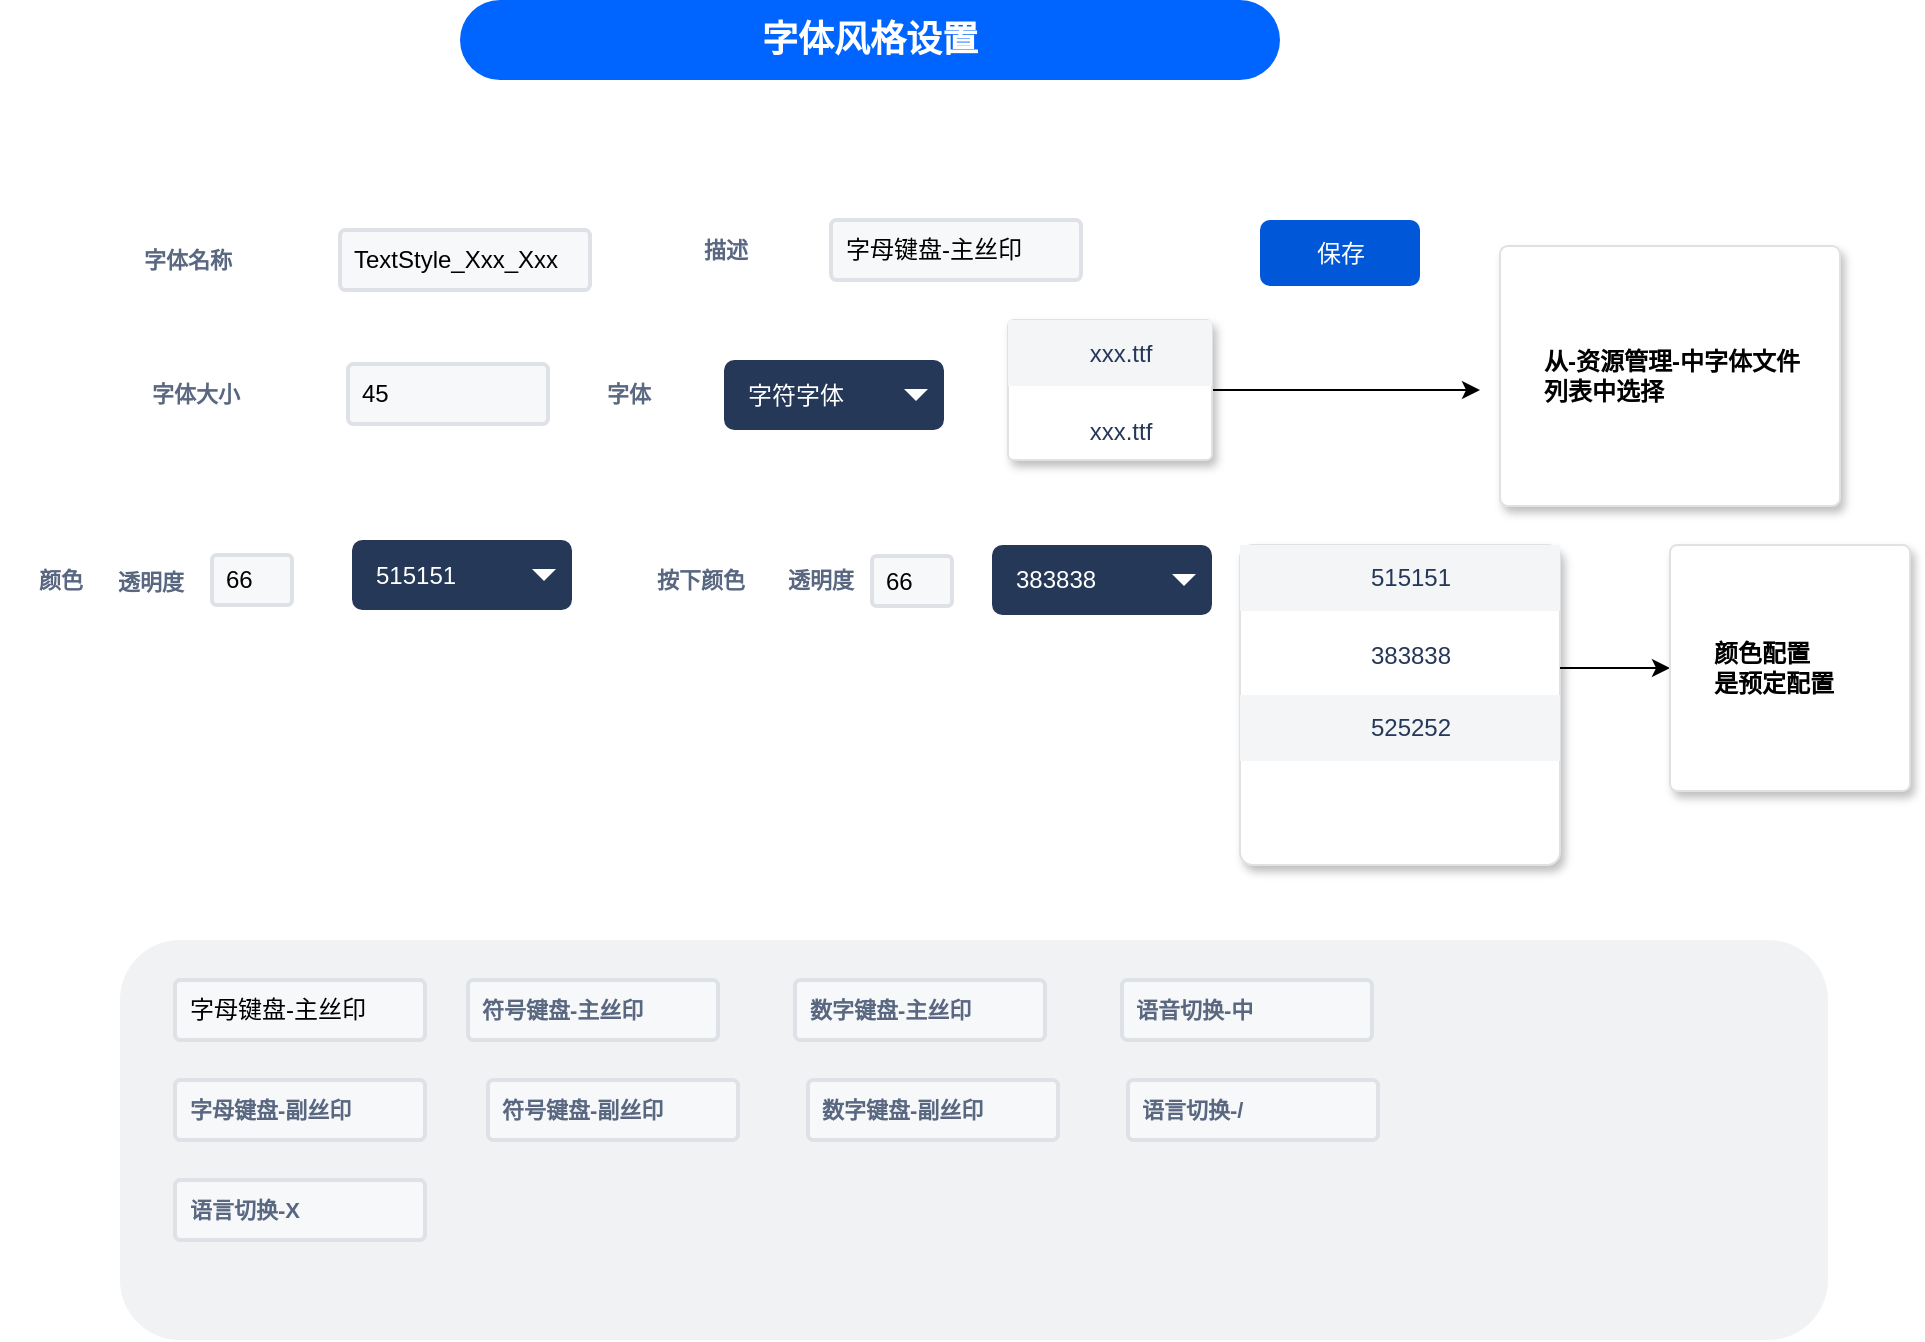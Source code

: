 <mxfile version="12.3.5" type="github" pages="1">
  <diagram id="-xnqDO5uDrapk-A6JrnL" name="第 1 页">
    <mxGraphModel dx="1038" dy="572" grid="1" gridSize="10" guides="1" tooltips="1" connect="1" arrows="1" fold="1" page="1" pageScale="1" pageWidth="2339" pageHeight="3300" math="0" shadow="0">
      <root>
        <mxCell id="0"/>
        <mxCell id="1" parent="0"/>
        <mxCell id="E_ACQnhVHgZpY5XNoCvP-15" value="字体大小" style="fillColor=none;strokeColor=none;html=1;fontSize=11;fontStyle=0;align=left;fontColor=#596780;fontStyle=1;fontSize=11" parent="1" vertex="1">
          <mxGeometry x="84" y="207" width="60" height="20" as="geometry"/>
        </mxCell>
        <mxCell id="E_ACQnhVHgZpY5XNoCvP-16" value="45" style="rounded=1;arcSize=9;fillColor=#F7F8F9;align=left;spacingLeft=5;strokeColor=#DEE1E6;html=1;strokeWidth=2;fontSize=12" parent="1" vertex="1">
          <mxGeometry x="184" y="202" width="100" height="30" as="geometry"/>
        </mxCell>
        <mxCell id="E_ACQnhVHgZpY5XNoCvP-40" value="字符字体" style="rounded=1;fillColor=#253858;strokeColor=none;html=1;fontColor=#ffffff;align=left;fontSize=12;spacingLeft=10" parent="1" vertex="1">
          <mxGeometry x="372" y="200" width="110" height="35" as="geometry"/>
        </mxCell>
        <mxCell id="E_ACQnhVHgZpY5XNoCvP-41" value="" style="shape=triangle;direction=south;fillColor=#ffffff;strokeColor=none;html=1" parent="E_ACQnhVHgZpY5XNoCvP-40" vertex="1">
          <mxGeometry x="1" y="0.5" width="12" height="6" relative="1" as="geometry">
            <mxPoint x="-20" y="-3" as="offset"/>
          </mxGeometry>
        </mxCell>
        <mxCell id="91r5-gFKFPTO61zWIt9e-17" style="edgeStyle=orthogonalEdgeStyle;rounded=0;orthogonalLoop=1;jettySize=auto;html=1;" edge="1" parent="1" source="E_ACQnhVHgZpY5XNoCvP-42">
          <mxGeometry relative="1" as="geometry">
            <mxPoint x="750" y="215" as="targetPoint"/>
          </mxGeometry>
        </mxCell>
        <mxCell id="E_ACQnhVHgZpY5XNoCvP-42" value="" style="rounded=1;fillColor=#ffffff;strokeColor=#DFE1E5;shadow=1;html=1;arcSize=4;align=center;" parent="1" vertex="1">
          <mxGeometry x="514" y="180" width="102" height="70" as="geometry"/>
        </mxCell>
        <mxCell id="E_ACQnhVHgZpY5XNoCvP-43" value="xxx.ttf" style="rounded=0;fillColor=#F4F5F7;strokeColor=none;shadow=0;html=1;align=center;fontSize=12;spacingLeft=10;fontColor=#253858;resizeWidth=1" parent="E_ACQnhVHgZpY5XNoCvP-42" vertex="1">
          <mxGeometry width="102" height="33" relative="1" as="geometry">
            <mxPoint as="offset"/>
          </mxGeometry>
        </mxCell>
        <mxCell id="E_ACQnhVHgZpY5XNoCvP-44" value="xxx.ttf" style="rounded=0;fillColor=none;strokeColor=none;shadow=0;html=1;align=center;fontSize=12;spacingLeft=10;fontColor=#253858;resizeWidth=1" parent="E_ACQnhVHgZpY5XNoCvP-42" vertex="1">
          <mxGeometry width="102" height="33" relative="1" as="geometry">
            <mxPoint y="39" as="offset"/>
          </mxGeometry>
        </mxCell>
        <mxCell id="E_ACQnhVHgZpY5XNoCvP-45" value="字体" style="fillColor=none;strokeColor=none;html=1;fontSize=11;fontStyle=0;align=center;fontColor=#596780;fontStyle=1;fontSize=11" parent="1" vertex="1">
          <mxGeometry x="294" y="207" width="60" height="20" as="geometry"/>
        </mxCell>
        <mxCell id="E_ACQnhVHgZpY5XNoCvP-46" value="515151" style="rounded=1;fillColor=#253858;strokeColor=none;html=1;fontColor=#ffffff;align=left;fontSize=12;spacingLeft=10" parent="1" vertex="1">
          <mxGeometry x="186" y="290" width="110" height="35" as="geometry"/>
        </mxCell>
        <mxCell id="E_ACQnhVHgZpY5XNoCvP-47" value="" style="shape=triangle;direction=south;fillColor=#ffffff;strokeColor=none;html=1" parent="E_ACQnhVHgZpY5XNoCvP-46" vertex="1">
          <mxGeometry x="1" y="0.5" width="12" height="6" relative="1" as="geometry">
            <mxPoint x="-20" y="-3" as="offset"/>
          </mxGeometry>
        </mxCell>
        <mxCell id="E_ACQnhVHgZpY5XNoCvP-48" value="透明度" style="fillColor=none;strokeColor=none;html=1;fontSize=11;fontStyle=0;align=center;fontColor=#596780;fontStyle=1;fontSize=11" parent="1" vertex="1">
          <mxGeometry x="55" y="300.5" width="60" height="20" as="geometry"/>
        </mxCell>
        <mxCell id="E_ACQnhVHgZpY5XNoCvP-49" value="383838" style="rounded=1;fillColor=#253858;strokeColor=none;html=1;fontColor=#ffffff;align=left;fontSize=12;spacingLeft=10" parent="1" vertex="1">
          <mxGeometry x="506" y="292.5" width="110" height="35" as="geometry"/>
        </mxCell>
        <mxCell id="E_ACQnhVHgZpY5XNoCvP-50" value="" style="shape=triangle;direction=south;fillColor=#ffffff;strokeColor=none;html=1" parent="E_ACQnhVHgZpY5XNoCvP-49" vertex="1">
          <mxGeometry x="1" y="0.5" width="12" height="6" relative="1" as="geometry">
            <mxPoint x="-20" y="-3" as="offset"/>
          </mxGeometry>
        </mxCell>
        <mxCell id="E_ACQnhVHgZpY5XNoCvP-51" value="按下颜色" style="fillColor=none;strokeColor=none;html=1;fontSize=11;fontStyle=0;align=center;fontColor=#596780;fontStyle=1;fontSize=11" parent="1" vertex="1">
          <mxGeometry x="330" y="300" width="60" height="20" as="geometry"/>
        </mxCell>
        <mxCell id="E_ACQnhVHgZpY5XNoCvP-52" value="66" style="rounded=1;arcSize=9;fillColor=#F7F8F9;align=left;spacingLeft=5;strokeColor=#DEE1E6;html=1;strokeWidth=2;fontSize=12" parent="1" vertex="1">
          <mxGeometry x="446" y="298" width="40" height="25" as="geometry"/>
        </mxCell>
        <mxCell id="E_ACQnhVHgZpY5XNoCvP-53" value="66" style="rounded=1;arcSize=9;fillColor=#F7F8F9;align=left;spacingLeft=5;strokeColor=#DEE1E6;html=1;strokeWidth=2;fontSize=12" parent="1" vertex="1">
          <mxGeometry x="116" y="297.5" width="40" height="25" as="geometry"/>
        </mxCell>
        <mxCell id="E_ACQnhVHgZpY5XNoCvP-54" value="" style="rounded=1;fillColor=#ffffff;strokeColor=#DFE1E5;shadow=1;html=1;arcSize=4;align=center;" parent="1" vertex="1">
          <mxGeometry x="630" y="292.5" width="160" height="160" as="geometry"/>
        </mxCell>
        <mxCell id="E_ACQnhVHgZpY5XNoCvP-55" value="515151" style="rounded=0;fillColor=#F4F5F7;strokeColor=none;shadow=0;html=1;align=center;fontSize=12;spacingLeft=10;fontColor=#253858;resizeWidth=1" parent="E_ACQnhVHgZpY5XNoCvP-54" vertex="1">
          <mxGeometry width="160" height="33" relative="1" as="geometry">
            <mxPoint as="offset"/>
          </mxGeometry>
        </mxCell>
        <mxCell id="E_ACQnhVHgZpY5XNoCvP-56" value="383838" style="rounded=0;fillColor=none;strokeColor=none;shadow=0;html=1;align=center;fontSize=12;spacingLeft=10;fontColor=#253858;resizeWidth=1" parent="E_ACQnhVHgZpY5XNoCvP-54" vertex="1">
          <mxGeometry width="160" height="33" relative="1" as="geometry">
            <mxPoint y="39" as="offset"/>
          </mxGeometry>
        </mxCell>
        <mxCell id="E_ACQnhVHgZpY5XNoCvP-61" value="525252" style="rounded=0;fillColor=#F4F5F7;strokeColor=none;shadow=0;html=1;align=center;fontSize=12;spacingLeft=10;fontColor=#253858;resizeWidth=1" parent="E_ACQnhVHgZpY5XNoCvP-54" vertex="1">
          <mxGeometry y="75" width="160" height="33" as="geometry">
            <mxPoint as="offset"/>
          </mxGeometry>
        </mxCell>
        <mxCell id="91r5-gFKFPTO61zWIt9e-22" style="edgeStyle=orthogonalEdgeStyle;rounded=0;orthogonalLoop=1;jettySize=auto;html=1;entryX=0;entryY=0.5;entryDx=0;entryDy=0;" edge="1" parent="E_ACQnhVHgZpY5XNoCvP-54" source="E_ACQnhVHgZpY5XNoCvP-56" target="91r5-gFKFPTO61zWIt9e-18">
          <mxGeometry relative="1" as="geometry">
            <Array as="points">
              <mxPoint x="190" y="61"/>
            </Array>
          </mxGeometry>
        </mxCell>
        <mxCell id="E_ACQnhVHgZpY5XNoCvP-62" value="颜色" style="fillColor=none;strokeColor=none;html=1;fontSize=11;fontStyle=0;align=center;fontColor=#596780;fontStyle=1;fontSize=11" parent="1" vertex="1">
          <mxGeometry x="10" y="300" width="60" height="20" as="geometry"/>
        </mxCell>
        <mxCell id="E_ACQnhVHgZpY5XNoCvP-63" value="透明度" style="fillColor=none;strokeColor=none;html=1;fontSize=11;fontStyle=0;align=center;fontColor=#596780;fontStyle=1;fontSize=11" parent="1" vertex="1">
          <mxGeometry x="390" y="300" width="60" height="20" as="geometry"/>
        </mxCell>
        <mxCell id="E_ACQnhVHgZpY5XNoCvP-64" value="" style="rounded=1;align=center;fillColor=#F1F2F4;strokeColor=none;html=1;fontColor=#596780;fontSize=12" parent="1" vertex="1">
          <mxGeometry x="70" y="490" width="854" height="200" as="geometry"/>
        </mxCell>
        <mxCell id="E_ACQnhVHgZpY5XNoCvP-65" value="保存" style="rounded=1;fillColor=#0057D8;align=center;strokeColor=none;html=1;fontColor=#ffffff;fontSize=12" parent="1" vertex="1">
          <mxGeometry x="640" y="130" width="80" height="33" as="geometry"/>
        </mxCell>
        <mxCell id="91r5-gFKFPTO61zWIt9e-1" value="字体风格设置" style="rounded=1;fillColor=#0065FF;strokeColor=none;html=1;fontColor=#ffffff;align=center;verticalAlign=middle;whiteSpace=wrap;fontSize=18;fontStyle=1;arcSize=50" vertex="1" parent="1">
          <mxGeometry x="240" y="20" width="410" height="40" as="geometry"/>
        </mxCell>
        <mxCell id="91r5-gFKFPTO61zWIt9e-2" value="TextStyle_Xxx_Xxx" style="rounded=1;arcSize=9;fillColor=#F7F8F9;align=left;spacingLeft=5;strokeColor=#DEE1E6;html=1;strokeWidth=2;fontSize=12" vertex="1" parent="1">
          <mxGeometry x="180" y="135" width="125" height="30" as="geometry"/>
        </mxCell>
        <mxCell id="91r5-gFKFPTO61zWIt9e-4" value="字体名称" style="fillColor=none;strokeColor=none;html=1;fontSize=11;fontStyle=0;align=left;fontColor=#596780;fontStyle=1;fontSize=11" vertex="1" parent="1">
          <mxGeometry x="80" y="140" width="60" height="20" as="geometry"/>
        </mxCell>
        <mxCell id="91r5-gFKFPTO61zWIt9e-6" value="描述" style="fillColor=none;strokeColor=none;html=1;fontSize=11;fontStyle=0;align=left;fontColor=#596780;fontStyle=1;fontSize=11" vertex="1" parent="1">
          <mxGeometry x="360" y="135" width="60" height="20" as="geometry"/>
        </mxCell>
        <mxCell id="91r5-gFKFPTO61zWIt9e-8" value="字母键盘-主丝印" style="rounded=1;arcSize=9;fillColor=#F7F8F9;align=left;spacingLeft=5;strokeColor=#DEE1E6;html=1;strokeWidth=2;fontSize=12" vertex="1" parent="1">
          <mxGeometry x="425.5" y="130" width="125" height="30" as="geometry"/>
        </mxCell>
        <mxCell id="91r5-gFKFPTO61zWIt9e-16" value="&lt;b&gt;从-资源管理-中字体文件列表中选择&lt;br&gt;&lt;/b&gt;" style="rounded=1;arcSize=3;fillColor=#ffffff;strokeColor=#DFE1E5;strokeWidth=1;shadow=1;align=left;html=1;whiteSpace=wrap;spacingLeft=20;spacingRight=20;fontSize=12" vertex="1" parent="1">
          <mxGeometry x="760" y="143" width="170" height="130" as="geometry"/>
        </mxCell>
        <mxCell id="91r5-gFKFPTO61zWIt9e-18" value="&lt;b&gt;颜色配置&lt;br&gt;是预定配置&lt;br&gt;&lt;/b&gt;" style="rounded=1;arcSize=3;fillColor=#ffffff;strokeColor=#DFE1E5;strokeWidth=1;shadow=1;align=left;html=1;whiteSpace=wrap;spacingLeft=20;spacingRight=20;fontSize=12" vertex="1" parent="1">
          <mxGeometry x="845" y="292.5" width="120" height="123" as="geometry"/>
        </mxCell>
        <mxCell id="91r5-gFKFPTO61zWIt9e-23" value="字母键盘-主丝印" style="rounded=1;arcSize=9;fillColor=#F7F8F9;align=left;spacingLeft=5;strokeColor=#DEE1E6;html=1;strokeWidth=2;fontSize=12" vertex="1" parent="1">
          <mxGeometry x="97.5" y="510" width="125" height="30" as="geometry"/>
        </mxCell>
        <mxCell id="91r5-gFKFPTO61zWIt9e-24" value="&lt;span style=&quot;color: rgb(89 , 103 , 128) ; font-size: 11px ; font-weight: 700&quot;&gt;符号键盘-主丝印&lt;/span&gt;" style="rounded=1;arcSize=9;fillColor=#F7F8F9;align=left;spacingLeft=5;strokeColor=#DEE1E6;html=1;strokeWidth=2;fontSize=12" vertex="1" parent="1">
          <mxGeometry x="244" y="510" width="125" height="30" as="geometry"/>
        </mxCell>
        <mxCell id="91r5-gFKFPTO61zWIt9e-26" value="&lt;span style=&quot;color: rgb(89 , 103 , 128) ; font-size: 11px ; font-weight: 700&quot;&gt;数字键盘-主丝印&lt;/span&gt;" style="rounded=1;arcSize=9;fillColor=#F7F8F9;align=left;spacingLeft=5;strokeColor=#DEE1E6;html=1;strokeWidth=2;fontSize=12" vertex="1" parent="1">
          <mxGeometry x="407.5" y="510" width="125" height="30" as="geometry"/>
        </mxCell>
        <mxCell id="91r5-gFKFPTO61zWIt9e-27" value="&lt;span style=&quot;color: rgb(89 , 103 , 128) ; font-size: 11px ; font-weight: 700&quot;&gt;语音切换-中&lt;/span&gt;" style="rounded=1;arcSize=9;fillColor=#F7F8F9;align=left;spacingLeft=5;strokeColor=#DEE1E6;html=1;strokeWidth=2;fontSize=12" vertex="1" parent="1">
          <mxGeometry x="571" y="510" width="125" height="30" as="geometry"/>
        </mxCell>
        <mxCell id="91r5-gFKFPTO61zWIt9e-28" value="&lt;span style=&quot;color: rgb(89 , 103 , 128) ; font-size: 11px ; font-weight: 700&quot;&gt;字母键盘-副丝印&lt;/span&gt;" style="rounded=1;arcSize=9;fillColor=#F7F8F9;align=left;spacingLeft=5;strokeColor=#DEE1E6;html=1;strokeWidth=2;fontSize=12" vertex="1" parent="1">
          <mxGeometry x="97.5" y="560" width="125" height="30" as="geometry"/>
        </mxCell>
        <mxCell id="91r5-gFKFPTO61zWIt9e-29" value="&lt;span style=&quot;color: rgb(89 , 103 , 128) ; font-size: 11px ; font-weight: 700&quot;&gt;符号键盘-副丝印&lt;/span&gt;" style="rounded=1;arcSize=9;fillColor=#F7F8F9;align=left;spacingLeft=5;strokeColor=#DEE1E6;html=1;strokeWidth=2;fontSize=12" vertex="1" parent="1">
          <mxGeometry x="254" y="560" width="125" height="30" as="geometry"/>
        </mxCell>
        <mxCell id="91r5-gFKFPTO61zWIt9e-30" value="&lt;span style=&quot;color: rgb(89 , 103 , 128) ; font-size: 11px ; font-weight: 700&quot;&gt;数字键盘-副丝印&lt;/span&gt;" style="rounded=1;arcSize=9;fillColor=#F7F8F9;align=left;spacingLeft=5;strokeColor=#DEE1E6;html=1;strokeWidth=2;fontSize=12" vertex="1" parent="1">
          <mxGeometry x="414" y="560" width="125" height="30" as="geometry"/>
        </mxCell>
        <mxCell id="91r5-gFKFPTO61zWIt9e-31" value="&lt;span style=&quot;color: rgb(89 , 103 , 128) ; font-size: 11px ; font-weight: 700&quot;&gt;语言切换-/&lt;/span&gt;" style="rounded=1;arcSize=9;fillColor=#F7F8F9;align=left;spacingLeft=5;strokeColor=#DEE1E6;html=1;strokeWidth=2;fontSize=12" vertex="1" parent="1">
          <mxGeometry x="574" y="560" width="125" height="30" as="geometry"/>
        </mxCell>
        <mxCell id="91r5-gFKFPTO61zWIt9e-32" value="&lt;span style=&quot;color: rgb(89 , 103 , 128) ; font-size: 11px ; font-weight: 700&quot;&gt;语言切换-X&lt;/span&gt;" style="rounded=1;arcSize=9;fillColor=#F7F8F9;align=left;spacingLeft=5;strokeColor=#DEE1E6;html=1;strokeWidth=2;fontSize=12" vertex="1" parent="1">
          <mxGeometry x="97.5" y="610" width="125" height="30" as="geometry"/>
        </mxCell>
      </root>
    </mxGraphModel>
  </diagram>
</mxfile>
